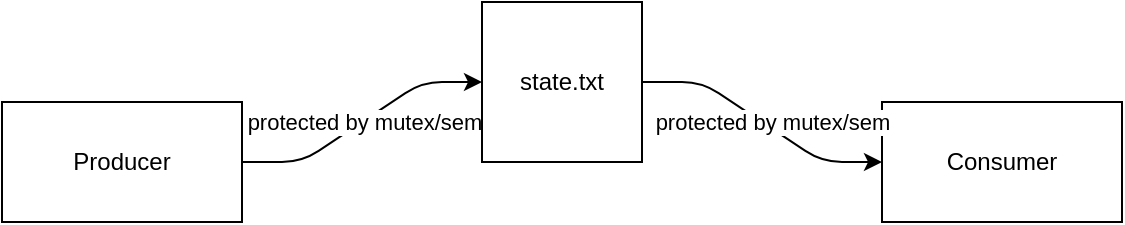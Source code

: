 <mxfile>
    <diagram id="rduBKENIcUTYlXmH3t4A" name="Page-1">
        <mxGraphModel dx="746" dy="577" grid="1" gridSize="10" guides="1" tooltips="1" connect="1" arrows="1" fold="1" page="1" pageScale="1" pageWidth="1169" pageHeight="827" math="0" shadow="0">
            <root>
                <mxCell id="0"/>
                <mxCell id="1" parent="0"/>
                <mxCell id="5" style="edgeStyle=entityRelationEdgeStyle;html=1;" edge="1" parent="1" source="3" target="4">
                    <mxGeometry relative="1" as="geometry"/>
                </mxCell>
                <mxCell id="8" value="protected by mutex/sem" style="edgeLabel;html=1;align=center;verticalAlign=middle;resizable=0;points=[];" vertex="1" connectable="0" parent="5">
                    <mxGeometry x="-0.182" y="3" relative="1" as="geometry">
                        <mxPoint x="12" y="-4" as="offset"/>
                    </mxGeometry>
                </mxCell>
                <mxCell id="3" value="Producer" style="rounded=0;whiteSpace=wrap;html=1;" vertex="1" parent="1">
                    <mxGeometry x="200" y="370" width="120" height="60" as="geometry"/>
                </mxCell>
                <mxCell id="7" style="edgeStyle=entityRelationEdgeStyle;html=1;entryX=0;entryY=0.5;entryDx=0;entryDy=0;" edge="1" parent="1" source="4" target="6">
                    <mxGeometry relative="1" as="geometry"/>
                </mxCell>
                <mxCell id="4" value="state.txt" style="rounded=0;whiteSpace=wrap;html=1;" vertex="1" parent="1">
                    <mxGeometry x="440" y="320" width="80" height="80" as="geometry"/>
                </mxCell>
                <mxCell id="6" value="Consumer" style="rounded=0;whiteSpace=wrap;html=1;" vertex="1" parent="1">
                    <mxGeometry x="640" y="370" width="120" height="60" as="geometry"/>
                </mxCell>
                <mxCell id="9" value="protected by mutex/sem" style="edgeLabel;html=1;align=center;verticalAlign=middle;resizable=0;points=[];" vertex="1" connectable="0" parent="1">
                    <mxGeometry x="585.003" y="379.996" as="geometry"/>
                </mxCell>
            </root>
        </mxGraphModel>
    </diagram>
</mxfile>
